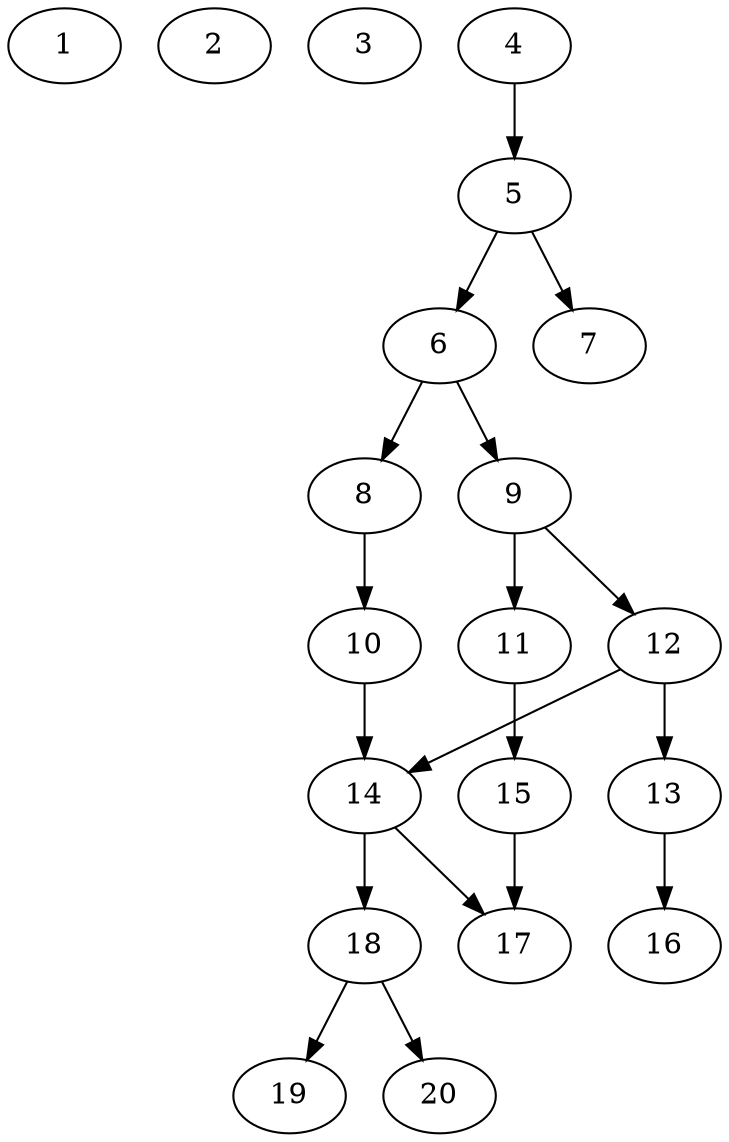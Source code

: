 // DAG automatically generated by daggen at Sat Jul 27 15:34:46 2019
// ./daggen --dot -n 20 --ccr 0.3 --fat 0.4 --regular 0.5 --density 0.4 --mindata 5242880 --maxdata 52428800 
digraph G {
  1 [size="140776107", alpha="0.06", expect_size="42232832"] 
  2 [size="61310293", alpha="0.17", expect_size="18393088"] 
  3 [size="104226133", alpha="0.11", expect_size="31267840"] 
  4 [size="61614080", alpha="0.05", expect_size="18484224"] 
  4 -> 5 [size ="18484224"]
  5 [size="89627307", alpha="0.07", expect_size="26888192"] 
  5 -> 6 [size ="26888192"]
  5 -> 7 [size ="26888192"]
  6 [size="174042453", alpha="0.13", expect_size="52212736"] 
  6 -> 8 [size ="52212736"]
  6 -> 9 [size ="52212736"]
  7 [size="87476907", alpha="0.08", expect_size="26243072"] 
  8 [size="105076053", alpha="0.07", expect_size="31522816"] 
  8 -> 10 [size ="31522816"]
  9 [size="129693013", alpha="0.13", expect_size="38907904"] 
  9 -> 11 [size ="38907904"]
  9 -> 12 [size ="38907904"]
  10 [size="52524373", alpha="0.09", expect_size="15757312"] 
  10 -> 14 [size ="15757312"]
  11 [size="157115733", alpha="0.06", expect_size="47134720"] 
  11 -> 15 [size ="47134720"]
  12 [size="46175573", alpha="0.02", expect_size="13852672"] 
  12 -> 13 [size ="13852672"]
  12 -> 14 [size ="13852672"]
  13 [size="20619947", alpha="0.10", expect_size="6185984"] 
  13 -> 16 [size ="6185984"]
  14 [size="107444907", alpha="0.11", expect_size="32233472"] 
  14 -> 17 [size ="32233472"]
  14 -> 18 [size ="32233472"]
  15 [size="144141653", alpha="0.14", expect_size="43242496"] 
  15 -> 17 [size ="43242496"]
  16 [size="40389973", alpha="0.14", expect_size="12116992"] 
  17 [size="146479787", alpha="0.16", expect_size="43943936"] 
  18 [size="55074133", alpha="0.04", expect_size="16522240"] 
  18 -> 19 [size ="16522240"]
  18 -> 20 [size ="16522240"]
  19 [size="112694613", alpha="0.18", expect_size="33808384"] 
  20 [size="54261760", alpha="0.04", expect_size="16278528"] 
}
